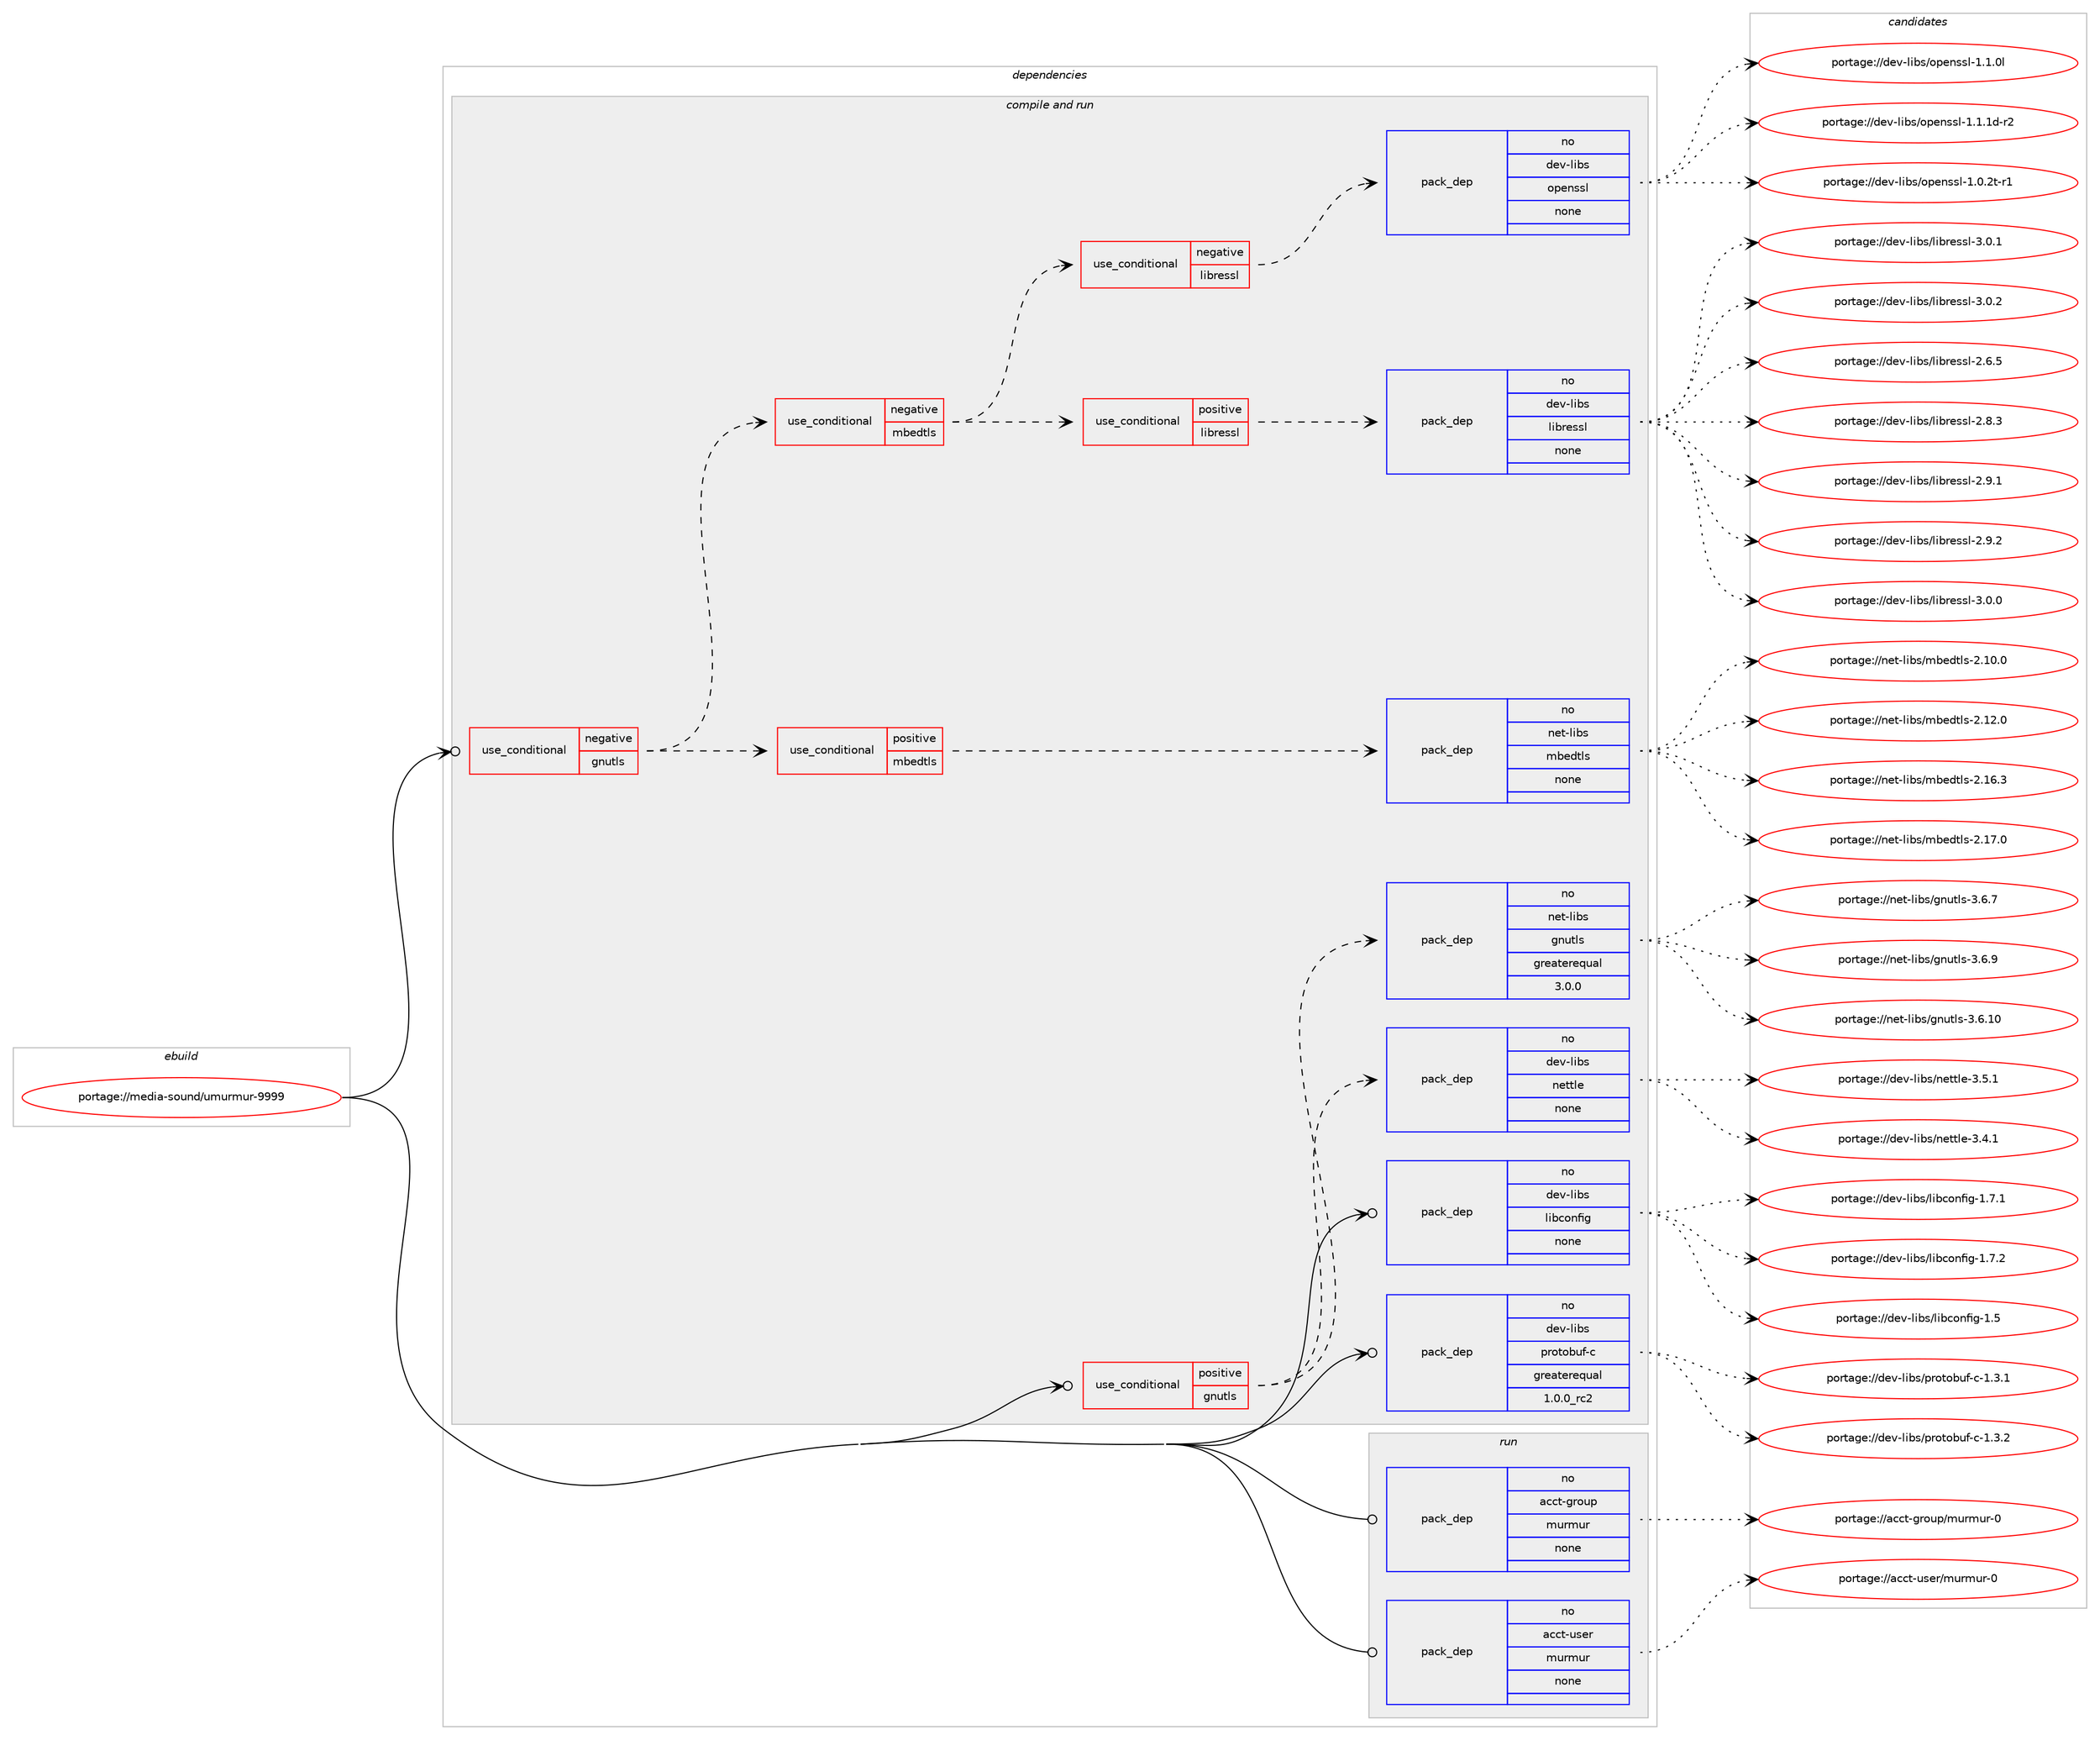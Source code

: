 digraph prolog {

# *************
# Graph options
# *************

newrank=true;
concentrate=true;
compound=true;
graph [rankdir=LR,fontname=Helvetica,fontsize=10,ranksep=1.5];#, ranksep=2.5, nodesep=0.2];
edge  [arrowhead=vee];
node  [fontname=Helvetica,fontsize=10];

# **********
# The ebuild
# **********

subgraph cluster_leftcol {
color=gray;
rank=same;
label=<<i>ebuild</i>>;
id [label="portage://media-sound/umurmur-9999", color=red, width=4, href="../media-sound/umurmur-9999.svg"];
}

# ****************
# The dependencies
# ****************

subgraph cluster_midcol {
color=gray;
label=<<i>dependencies</i>>;
subgraph cluster_compile {
fillcolor="#eeeeee";
style=filled;
label=<<i>compile</i>>;
}
subgraph cluster_compileandrun {
fillcolor="#eeeeee";
style=filled;
label=<<i>compile and run</i>>;
subgraph cond83719 {
dependency337043 [label=<<TABLE BORDER="0" CELLBORDER="1" CELLSPACING="0" CELLPADDING="4"><TR><TD ROWSPAN="3" CELLPADDING="10">use_conditional</TD></TR><TR><TD>negative</TD></TR><TR><TD>gnutls</TD></TR></TABLE>>, shape=none, color=red];
subgraph cond83720 {
dependency337044 [label=<<TABLE BORDER="0" CELLBORDER="1" CELLSPACING="0" CELLPADDING="4"><TR><TD ROWSPAN="3" CELLPADDING="10">use_conditional</TD></TR><TR><TD>positive</TD></TR><TR><TD>mbedtls</TD></TR></TABLE>>, shape=none, color=red];
subgraph pack247785 {
dependency337045 [label=<<TABLE BORDER="0" CELLBORDER="1" CELLSPACING="0" CELLPADDING="4" WIDTH="220"><TR><TD ROWSPAN="6" CELLPADDING="30">pack_dep</TD></TR><TR><TD WIDTH="110">no</TD></TR><TR><TD>net-libs</TD></TR><TR><TD>mbedtls</TD></TR><TR><TD>none</TD></TR><TR><TD></TD></TR></TABLE>>, shape=none, color=blue];
}
dependency337044:e -> dependency337045:w [weight=20,style="dashed",arrowhead="vee"];
}
dependency337043:e -> dependency337044:w [weight=20,style="dashed",arrowhead="vee"];
subgraph cond83721 {
dependency337046 [label=<<TABLE BORDER="0" CELLBORDER="1" CELLSPACING="0" CELLPADDING="4"><TR><TD ROWSPAN="3" CELLPADDING="10">use_conditional</TD></TR><TR><TD>negative</TD></TR><TR><TD>mbedtls</TD></TR></TABLE>>, shape=none, color=red];
subgraph cond83722 {
dependency337047 [label=<<TABLE BORDER="0" CELLBORDER="1" CELLSPACING="0" CELLPADDING="4"><TR><TD ROWSPAN="3" CELLPADDING="10">use_conditional</TD></TR><TR><TD>positive</TD></TR><TR><TD>libressl</TD></TR></TABLE>>, shape=none, color=red];
subgraph pack247786 {
dependency337048 [label=<<TABLE BORDER="0" CELLBORDER="1" CELLSPACING="0" CELLPADDING="4" WIDTH="220"><TR><TD ROWSPAN="6" CELLPADDING="30">pack_dep</TD></TR><TR><TD WIDTH="110">no</TD></TR><TR><TD>dev-libs</TD></TR><TR><TD>libressl</TD></TR><TR><TD>none</TD></TR><TR><TD></TD></TR></TABLE>>, shape=none, color=blue];
}
dependency337047:e -> dependency337048:w [weight=20,style="dashed",arrowhead="vee"];
}
dependency337046:e -> dependency337047:w [weight=20,style="dashed",arrowhead="vee"];
subgraph cond83723 {
dependency337049 [label=<<TABLE BORDER="0" CELLBORDER="1" CELLSPACING="0" CELLPADDING="4"><TR><TD ROWSPAN="3" CELLPADDING="10">use_conditional</TD></TR><TR><TD>negative</TD></TR><TR><TD>libressl</TD></TR></TABLE>>, shape=none, color=red];
subgraph pack247787 {
dependency337050 [label=<<TABLE BORDER="0" CELLBORDER="1" CELLSPACING="0" CELLPADDING="4" WIDTH="220"><TR><TD ROWSPAN="6" CELLPADDING="30">pack_dep</TD></TR><TR><TD WIDTH="110">no</TD></TR><TR><TD>dev-libs</TD></TR><TR><TD>openssl</TD></TR><TR><TD>none</TD></TR><TR><TD></TD></TR></TABLE>>, shape=none, color=blue];
}
dependency337049:e -> dependency337050:w [weight=20,style="dashed",arrowhead="vee"];
}
dependency337046:e -> dependency337049:w [weight=20,style="dashed",arrowhead="vee"];
}
dependency337043:e -> dependency337046:w [weight=20,style="dashed",arrowhead="vee"];
}
id:e -> dependency337043:w [weight=20,style="solid",arrowhead="odotvee"];
subgraph cond83724 {
dependency337051 [label=<<TABLE BORDER="0" CELLBORDER="1" CELLSPACING="0" CELLPADDING="4"><TR><TD ROWSPAN="3" CELLPADDING="10">use_conditional</TD></TR><TR><TD>positive</TD></TR><TR><TD>gnutls</TD></TR></TABLE>>, shape=none, color=red];
subgraph pack247788 {
dependency337052 [label=<<TABLE BORDER="0" CELLBORDER="1" CELLSPACING="0" CELLPADDING="4" WIDTH="220"><TR><TD ROWSPAN="6" CELLPADDING="30">pack_dep</TD></TR><TR><TD WIDTH="110">no</TD></TR><TR><TD>dev-libs</TD></TR><TR><TD>nettle</TD></TR><TR><TD>none</TD></TR><TR><TD></TD></TR></TABLE>>, shape=none, color=blue];
}
dependency337051:e -> dependency337052:w [weight=20,style="dashed",arrowhead="vee"];
subgraph pack247789 {
dependency337053 [label=<<TABLE BORDER="0" CELLBORDER="1" CELLSPACING="0" CELLPADDING="4" WIDTH="220"><TR><TD ROWSPAN="6" CELLPADDING="30">pack_dep</TD></TR><TR><TD WIDTH="110">no</TD></TR><TR><TD>net-libs</TD></TR><TR><TD>gnutls</TD></TR><TR><TD>greaterequal</TD></TR><TR><TD>3.0.0</TD></TR></TABLE>>, shape=none, color=blue];
}
dependency337051:e -> dependency337053:w [weight=20,style="dashed",arrowhead="vee"];
}
id:e -> dependency337051:w [weight=20,style="solid",arrowhead="odotvee"];
subgraph pack247790 {
dependency337054 [label=<<TABLE BORDER="0" CELLBORDER="1" CELLSPACING="0" CELLPADDING="4" WIDTH="220"><TR><TD ROWSPAN="6" CELLPADDING="30">pack_dep</TD></TR><TR><TD WIDTH="110">no</TD></TR><TR><TD>dev-libs</TD></TR><TR><TD>libconfig</TD></TR><TR><TD>none</TD></TR><TR><TD></TD></TR></TABLE>>, shape=none, color=blue];
}
id:e -> dependency337054:w [weight=20,style="solid",arrowhead="odotvee"];
subgraph pack247791 {
dependency337055 [label=<<TABLE BORDER="0" CELLBORDER="1" CELLSPACING="0" CELLPADDING="4" WIDTH="220"><TR><TD ROWSPAN="6" CELLPADDING="30">pack_dep</TD></TR><TR><TD WIDTH="110">no</TD></TR><TR><TD>dev-libs</TD></TR><TR><TD>protobuf-c</TD></TR><TR><TD>greaterequal</TD></TR><TR><TD>1.0.0_rc2</TD></TR></TABLE>>, shape=none, color=blue];
}
id:e -> dependency337055:w [weight=20,style="solid",arrowhead="odotvee"];
}
subgraph cluster_run {
fillcolor="#eeeeee";
style=filled;
label=<<i>run</i>>;
subgraph pack247792 {
dependency337056 [label=<<TABLE BORDER="0" CELLBORDER="1" CELLSPACING="0" CELLPADDING="4" WIDTH="220"><TR><TD ROWSPAN="6" CELLPADDING="30">pack_dep</TD></TR><TR><TD WIDTH="110">no</TD></TR><TR><TD>acct-group</TD></TR><TR><TD>murmur</TD></TR><TR><TD>none</TD></TR><TR><TD></TD></TR></TABLE>>, shape=none, color=blue];
}
id:e -> dependency337056:w [weight=20,style="solid",arrowhead="odot"];
subgraph pack247793 {
dependency337057 [label=<<TABLE BORDER="0" CELLBORDER="1" CELLSPACING="0" CELLPADDING="4" WIDTH="220"><TR><TD ROWSPAN="6" CELLPADDING="30">pack_dep</TD></TR><TR><TD WIDTH="110">no</TD></TR><TR><TD>acct-user</TD></TR><TR><TD>murmur</TD></TR><TR><TD>none</TD></TR><TR><TD></TD></TR></TABLE>>, shape=none, color=blue];
}
id:e -> dependency337057:w [weight=20,style="solid",arrowhead="odot"];
}
}

# **************
# The candidates
# **************

subgraph cluster_choices {
rank=same;
color=gray;
label=<<i>candidates</i>>;

subgraph choice247785 {
color=black;
nodesep=1;
choiceportage1101011164510810598115471099810110011610811545504649484648 [label="portage://net-libs/mbedtls-2.10.0", color=red, width=4,href="../net-libs/mbedtls-2.10.0.svg"];
choiceportage1101011164510810598115471099810110011610811545504649504648 [label="portage://net-libs/mbedtls-2.12.0", color=red, width=4,href="../net-libs/mbedtls-2.12.0.svg"];
choiceportage1101011164510810598115471099810110011610811545504649544651 [label="portage://net-libs/mbedtls-2.16.3", color=red, width=4,href="../net-libs/mbedtls-2.16.3.svg"];
choiceportage1101011164510810598115471099810110011610811545504649554648 [label="portage://net-libs/mbedtls-2.17.0", color=red, width=4,href="../net-libs/mbedtls-2.17.0.svg"];
dependency337045:e -> choiceportage1101011164510810598115471099810110011610811545504649484648:w [style=dotted,weight="100"];
dependency337045:e -> choiceportage1101011164510810598115471099810110011610811545504649504648:w [style=dotted,weight="100"];
dependency337045:e -> choiceportage1101011164510810598115471099810110011610811545504649544651:w [style=dotted,weight="100"];
dependency337045:e -> choiceportage1101011164510810598115471099810110011610811545504649554648:w [style=dotted,weight="100"];
}
subgraph choice247786 {
color=black;
nodesep=1;
choiceportage10010111845108105981154710810598114101115115108455046544653 [label="portage://dev-libs/libressl-2.6.5", color=red, width=4,href="../dev-libs/libressl-2.6.5.svg"];
choiceportage10010111845108105981154710810598114101115115108455046564651 [label="portage://dev-libs/libressl-2.8.3", color=red, width=4,href="../dev-libs/libressl-2.8.3.svg"];
choiceportage10010111845108105981154710810598114101115115108455046574649 [label="portage://dev-libs/libressl-2.9.1", color=red, width=4,href="../dev-libs/libressl-2.9.1.svg"];
choiceportage10010111845108105981154710810598114101115115108455046574650 [label="portage://dev-libs/libressl-2.9.2", color=red, width=4,href="../dev-libs/libressl-2.9.2.svg"];
choiceportage10010111845108105981154710810598114101115115108455146484648 [label="portage://dev-libs/libressl-3.0.0", color=red, width=4,href="../dev-libs/libressl-3.0.0.svg"];
choiceportage10010111845108105981154710810598114101115115108455146484649 [label="portage://dev-libs/libressl-3.0.1", color=red, width=4,href="../dev-libs/libressl-3.0.1.svg"];
choiceportage10010111845108105981154710810598114101115115108455146484650 [label="portage://dev-libs/libressl-3.0.2", color=red, width=4,href="../dev-libs/libressl-3.0.2.svg"];
dependency337048:e -> choiceportage10010111845108105981154710810598114101115115108455046544653:w [style=dotted,weight="100"];
dependency337048:e -> choiceportage10010111845108105981154710810598114101115115108455046564651:w [style=dotted,weight="100"];
dependency337048:e -> choiceportage10010111845108105981154710810598114101115115108455046574649:w [style=dotted,weight="100"];
dependency337048:e -> choiceportage10010111845108105981154710810598114101115115108455046574650:w [style=dotted,weight="100"];
dependency337048:e -> choiceportage10010111845108105981154710810598114101115115108455146484648:w [style=dotted,weight="100"];
dependency337048:e -> choiceportage10010111845108105981154710810598114101115115108455146484649:w [style=dotted,weight="100"];
dependency337048:e -> choiceportage10010111845108105981154710810598114101115115108455146484650:w [style=dotted,weight="100"];
}
subgraph choice247787 {
color=black;
nodesep=1;
choiceportage1001011184510810598115471111121011101151151084549464846501164511449 [label="portage://dev-libs/openssl-1.0.2t-r1", color=red, width=4,href="../dev-libs/openssl-1.0.2t-r1.svg"];
choiceportage100101118451081059811547111112101110115115108454946494648108 [label="portage://dev-libs/openssl-1.1.0l", color=red, width=4,href="../dev-libs/openssl-1.1.0l.svg"];
choiceportage1001011184510810598115471111121011101151151084549464946491004511450 [label="portage://dev-libs/openssl-1.1.1d-r2", color=red, width=4,href="../dev-libs/openssl-1.1.1d-r2.svg"];
dependency337050:e -> choiceportage1001011184510810598115471111121011101151151084549464846501164511449:w [style=dotted,weight="100"];
dependency337050:e -> choiceportage100101118451081059811547111112101110115115108454946494648108:w [style=dotted,weight="100"];
dependency337050:e -> choiceportage1001011184510810598115471111121011101151151084549464946491004511450:w [style=dotted,weight="100"];
}
subgraph choice247788 {
color=black;
nodesep=1;
choiceportage100101118451081059811547110101116116108101455146524649 [label="portage://dev-libs/nettle-3.4.1", color=red, width=4,href="../dev-libs/nettle-3.4.1.svg"];
choiceportage100101118451081059811547110101116116108101455146534649 [label="portage://dev-libs/nettle-3.5.1", color=red, width=4,href="../dev-libs/nettle-3.5.1.svg"];
dependency337052:e -> choiceportage100101118451081059811547110101116116108101455146524649:w [style=dotted,weight="100"];
dependency337052:e -> choiceportage100101118451081059811547110101116116108101455146534649:w [style=dotted,weight="100"];
}
subgraph choice247789 {
color=black;
nodesep=1;
choiceportage11010111645108105981154710311011711610811545514654464948 [label="portage://net-libs/gnutls-3.6.10", color=red, width=4,href="../net-libs/gnutls-3.6.10.svg"];
choiceportage110101116451081059811547103110117116108115455146544655 [label="portage://net-libs/gnutls-3.6.7", color=red, width=4,href="../net-libs/gnutls-3.6.7.svg"];
choiceportage110101116451081059811547103110117116108115455146544657 [label="portage://net-libs/gnutls-3.6.9", color=red, width=4,href="../net-libs/gnutls-3.6.9.svg"];
dependency337053:e -> choiceportage11010111645108105981154710311011711610811545514654464948:w [style=dotted,weight="100"];
dependency337053:e -> choiceportage110101116451081059811547103110117116108115455146544655:w [style=dotted,weight="100"];
dependency337053:e -> choiceportage110101116451081059811547103110117116108115455146544657:w [style=dotted,weight="100"];
}
subgraph choice247790 {
color=black;
nodesep=1;
choiceportage100101118451081059811547108105989911111010210510345494653 [label="portage://dev-libs/libconfig-1.5", color=red, width=4,href="../dev-libs/libconfig-1.5.svg"];
choiceportage1001011184510810598115471081059899111110102105103454946554649 [label="portage://dev-libs/libconfig-1.7.1", color=red, width=4,href="../dev-libs/libconfig-1.7.1.svg"];
choiceportage1001011184510810598115471081059899111110102105103454946554650 [label="portage://dev-libs/libconfig-1.7.2", color=red, width=4,href="../dev-libs/libconfig-1.7.2.svg"];
dependency337054:e -> choiceportage100101118451081059811547108105989911111010210510345494653:w [style=dotted,weight="100"];
dependency337054:e -> choiceportage1001011184510810598115471081059899111110102105103454946554649:w [style=dotted,weight="100"];
dependency337054:e -> choiceportage1001011184510810598115471081059899111110102105103454946554650:w [style=dotted,weight="100"];
}
subgraph choice247791 {
color=black;
nodesep=1;
choiceportage100101118451081059811547112114111116111981171024599454946514649 [label="portage://dev-libs/protobuf-c-1.3.1", color=red, width=4,href="../dev-libs/protobuf-c-1.3.1.svg"];
choiceportage100101118451081059811547112114111116111981171024599454946514650 [label="portage://dev-libs/protobuf-c-1.3.2", color=red, width=4,href="../dev-libs/protobuf-c-1.3.2.svg"];
dependency337055:e -> choiceportage100101118451081059811547112114111116111981171024599454946514649:w [style=dotted,weight="100"];
dependency337055:e -> choiceportage100101118451081059811547112114111116111981171024599454946514650:w [style=dotted,weight="100"];
}
subgraph choice247792 {
color=black;
nodesep=1;
choiceportage97999911645103114111117112471091171141091171144548 [label="portage://acct-group/murmur-0", color=red, width=4,href="../acct-group/murmur-0.svg"];
dependency337056:e -> choiceportage97999911645103114111117112471091171141091171144548:w [style=dotted,weight="100"];
}
subgraph choice247793 {
color=black;
nodesep=1;
choiceportage97999911645117115101114471091171141091171144548 [label="portage://acct-user/murmur-0", color=red, width=4,href="../acct-user/murmur-0.svg"];
dependency337057:e -> choiceportage97999911645117115101114471091171141091171144548:w [style=dotted,weight="100"];
}
}

}
